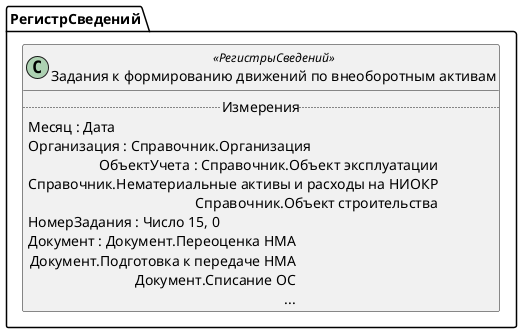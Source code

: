 ﻿@startuml ЗаданияКФормированиюДвиженийПоВНА
'!include templates.wsd
'..\include templates.wsd
class РегистрСведений.ЗаданияКФормированиюДвиженийПоВНА as "Задания к формированию движений по внеоборотным активам" <<РегистрыСведений>>
{
..Измерения..
Месяц : Дата
Организация : Справочник.Организация
ОбъектУчета : Справочник.Объект эксплуатации\rСправочник.Нематериальные активы и расходы на НИОКР\rСправочник.Объект строительства
НомерЗадания : Число 15, 0
Документ : Документ.Переоценка НМА\rДокумент.Подготовка к передаче НМА\rДокумент.Списание ОС\r...
}
@enduml
